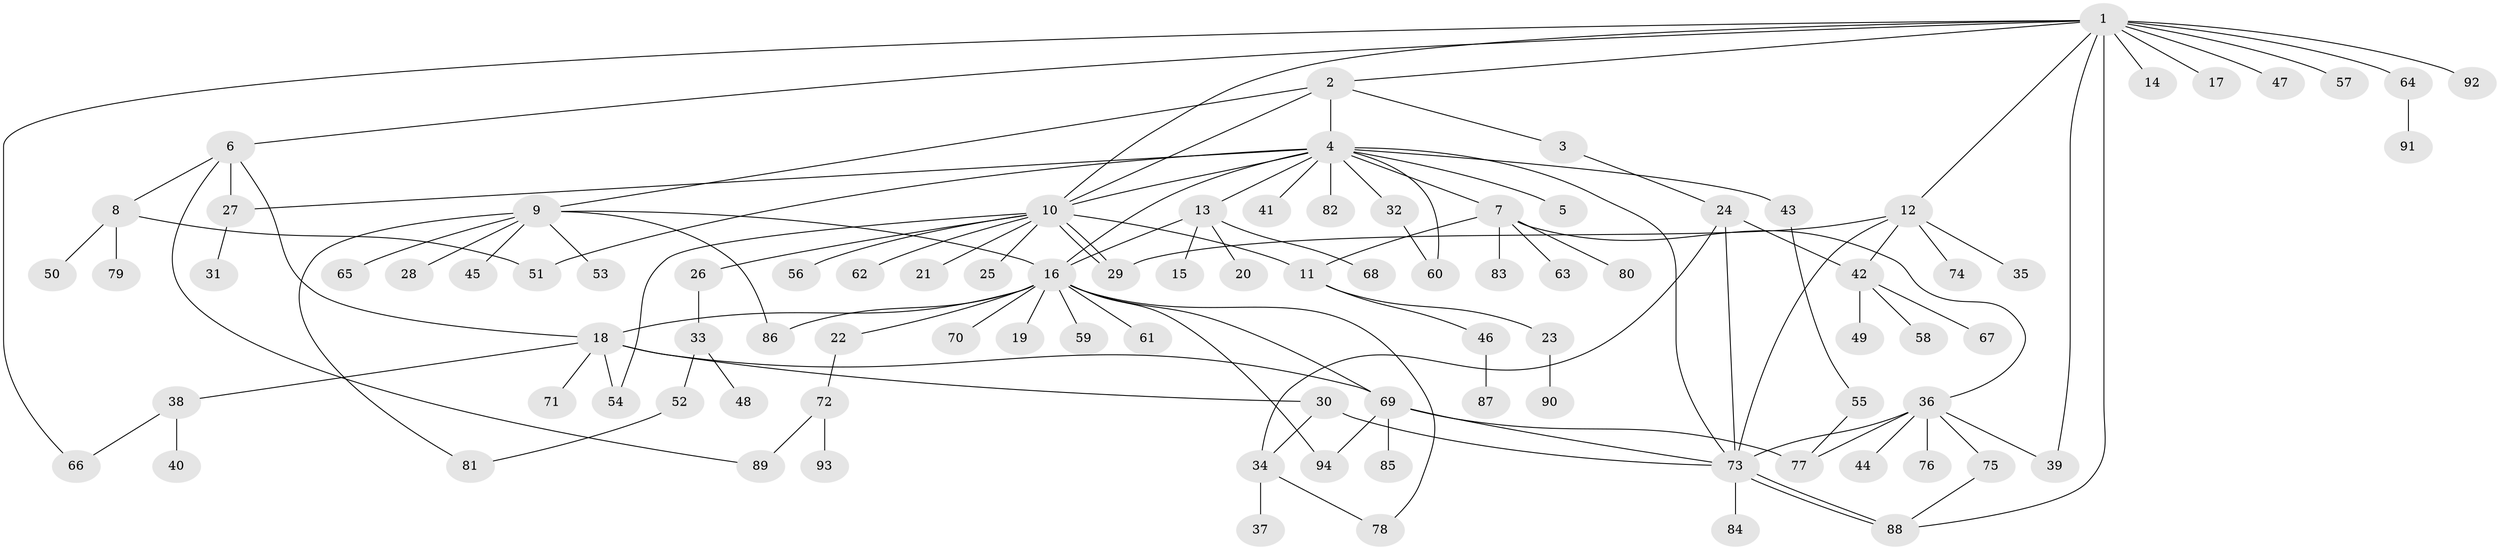 // Generated by graph-tools (version 1.1) at 2025/25/03/09/25 03:25:57]
// undirected, 94 vertices, 125 edges
graph export_dot {
graph [start="1"]
  node [color=gray90,style=filled];
  1;
  2;
  3;
  4;
  5;
  6;
  7;
  8;
  9;
  10;
  11;
  12;
  13;
  14;
  15;
  16;
  17;
  18;
  19;
  20;
  21;
  22;
  23;
  24;
  25;
  26;
  27;
  28;
  29;
  30;
  31;
  32;
  33;
  34;
  35;
  36;
  37;
  38;
  39;
  40;
  41;
  42;
  43;
  44;
  45;
  46;
  47;
  48;
  49;
  50;
  51;
  52;
  53;
  54;
  55;
  56;
  57;
  58;
  59;
  60;
  61;
  62;
  63;
  64;
  65;
  66;
  67;
  68;
  69;
  70;
  71;
  72;
  73;
  74;
  75;
  76;
  77;
  78;
  79;
  80;
  81;
  82;
  83;
  84;
  85;
  86;
  87;
  88;
  89;
  90;
  91;
  92;
  93;
  94;
  1 -- 2;
  1 -- 6;
  1 -- 10;
  1 -- 12;
  1 -- 14;
  1 -- 17;
  1 -- 39;
  1 -- 47;
  1 -- 57;
  1 -- 64;
  1 -- 66;
  1 -- 88;
  1 -- 92;
  2 -- 3;
  2 -- 4;
  2 -- 9;
  2 -- 10;
  3 -- 24;
  4 -- 5;
  4 -- 7;
  4 -- 10;
  4 -- 13;
  4 -- 16;
  4 -- 27;
  4 -- 32;
  4 -- 41;
  4 -- 43;
  4 -- 51;
  4 -- 60;
  4 -- 73;
  4 -- 82;
  6 -- 8;
  6 -- 18;
  6 -- 27;
  6 -- 89;
  7 -- 11;
  7 -- 36;
  7 -- 63;
  7 -- 80;
  7 -- 83;
  8 -- 50;
  8 -- 51;
  8 -- 79;
  9 -- 16;
  9 -- 28;
  9 -- 45;
  9 -- 53;
  9 -- 65;
  9 -- 81;
  9 -- 86;
  10 -- 11;
  10 -- 21;
  10 -- 25;
  10 -- 26;
  10 -- 29;
  10 -- 29;
  10 -- 54;
  10 -- 56;
  10 -- 62;
  11 -- 23;
  11 -- 46;
  12 -- 29;
  12 -- 35;
  12 -- 42;
  12 -- 73;
  12 -- 74;
  13 -- 15;
  13 -- 16;
  13 -- 20;
  13 -- 68;
  16 -- 18;
  16 -- 19;
  16 -- 22;
  16 -- 59;
  16 -- 61;
  16 -- 69;
  16 -- 70;
  16 -- 78;
  16 -- 86;
  16 -- 94;
  18 -- 30;
  18 -- 38;
  18 -- 54;
  18 -- 69;
  18 -- 71;
  22 -- 72;
  23 -- 90;
  24 -- 34;
  24 -- 42;
  24 -- 73;
  26 -- 33;
  27 -- 31;
  30 -- 34;
  30 -- 73;
  32 -- 60;
  33 -- 48;
  33 -- 52;
  34 -- 37;
  34 -- 78;
  36 -- 39;
  36 -- 44;
  36 -- 73;
  36 -- 75;
  36 -- 76;
  36 -- 77;
  38 -- 40;
  38 -- 66;
  42 -- 49;
  42 -- 58;
  42 -- 67;
  43 -- 55;
  46 -- 87;
  52 -- 81;
  55 -- 77;
  64 -- 91;
  69 -- 73;
  69 -- 77;
  69 -- 85;
  69 -- 94;
  72 -- 89;
  72 -- 93;
  73 -- 84;
  73 -- 88;
  73 -- 88;
  75 -- 88;
}
